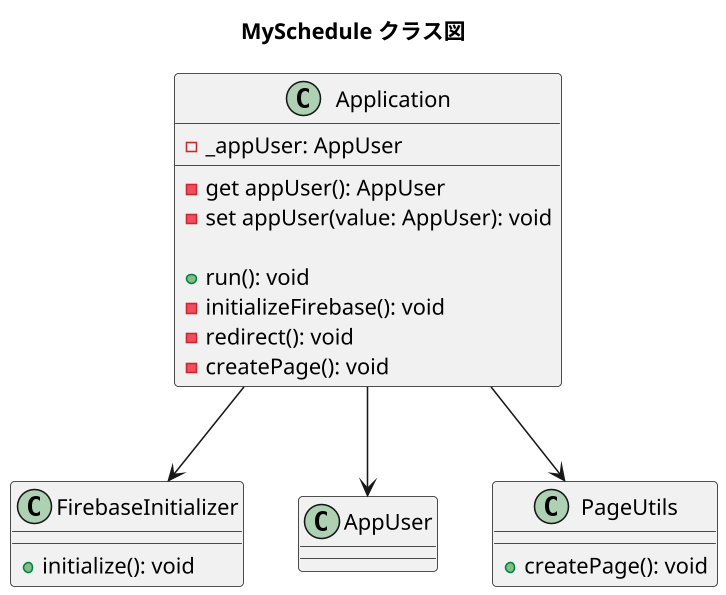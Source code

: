 @startuml MySchedule
title MySchedule クラス図
skinparam dpi 150

class Application {
  - _appUser: AppUser

  - get appUser(): AppUser
  - set appUser(value: AppUser): void

  + run(): void
  - initializeFirebase(): void
  - redirect(): void
  - createPage(): void
}

class FirebaseInitializer {
  + initialize(): void
}

class AppUser {
}

class PageUtils {
  + createPage(): void
}

Application --> FirebaseInitializer
Application --> AppUser
Application --> PageUtils

@enduml